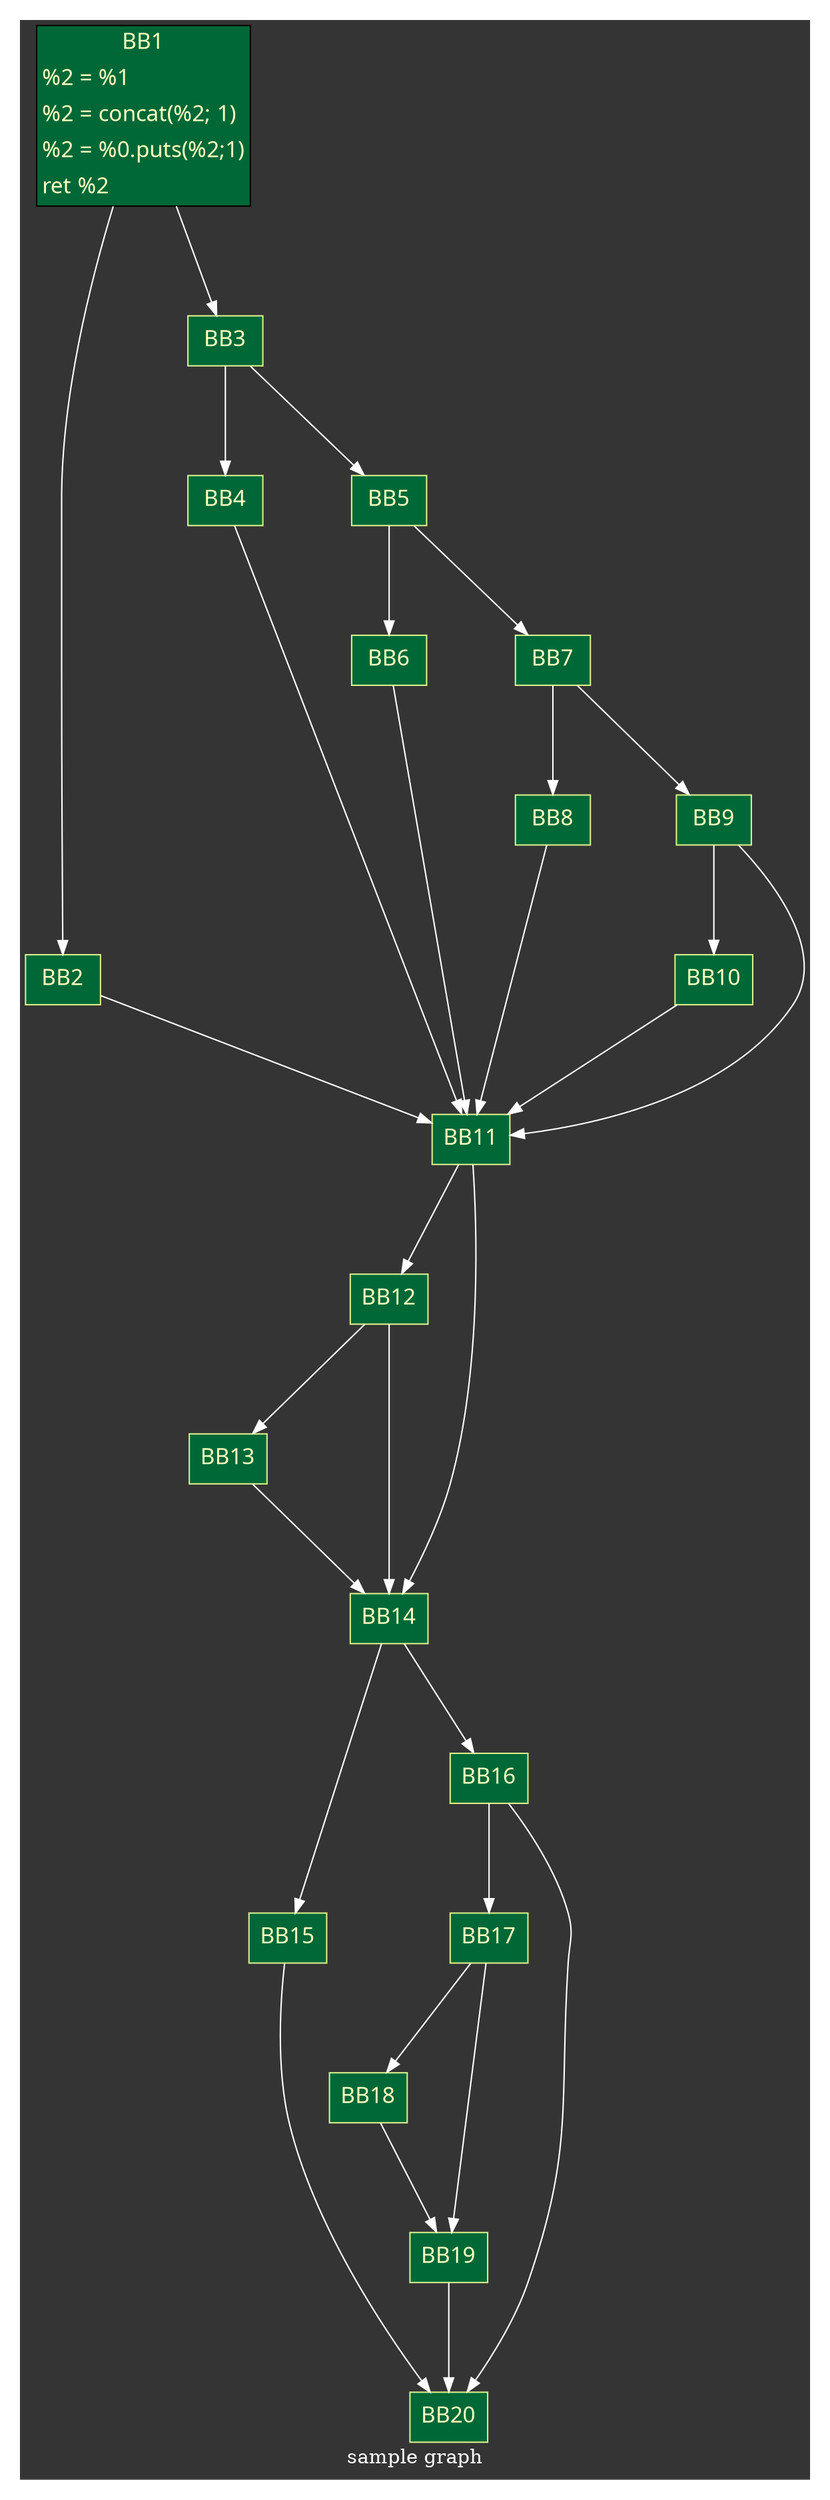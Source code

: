 digraph graph_name {
  graph [
    charset = "UTF-8";
    label = "sample graph",
    bgcolor = "#343434",
    fontcolor = white,
    rankdir = TB,
    margin = 0.2,
    splines = spline,
    nodesep = 0.8,
    ranksep = 1.1
  ];

  node [
    colorscheme = "rdylgn11"
    shape = box,
    style = "solid,filled",
    fontsize = 16,
    fontcolor = 6,
    fontname = "Migu 1M",
    color = 7,
    fillcolor = 11,
  ];

  edge [
    style = solid,
    fontsize = 14,
    fontcolor = white,
    fontname = "Migu 1M",
    color = white,
    labelfloat = true,
    labeldistance = 2.5,
    labelangle = 70
  ];

  // node define
  BB1 [
		shape=plain
		label=<<table border="0" cellspacing="0" cellpadding="4">
			<tr> <td> BB1 </td> </tr>
			<tr> <td align="left">%2 = %1</td> </tr>
			<tr> <td align="left">%2 = concat(%2; 1)</td> </tr>
			<tr> <td align="left">%2 = %0.puts(%2;1)</td> </tr>
			<tr> <td align="left">ret %2</td> </tr>
		</table>>
	];
  BB2;
  BB3;
  BB4;
  BB5;
  BB6;
  BB7;
  BB8;
  BB9;
  BB10;
  BB11;
  BB12;
  BB13;
  BB14;
  BB15;
  BB16;
  BB17;
  BB18;
  BB19;
  BB20;

  // edge define
  BB1 -> BB2;
  BB1 -> BB3;
  BB2 -> BB11;
  BB3 -> BB4;
  BB3 -> BB5;
  BB4 -> BB11;
  BB5 -> BB6;
  BB5 -> BB7;
  BB6 -> BB11;
  BB7 -> BB8;
  BB7 -> BB9;
  BB8 -> BB11;
  BB9 -> BB10;
  BB9 -> BB11;
  BB10 -> BB11;
  BB11 -> BB12;
  BB11 -> BB14;
  BB12 -> BB13;
  BB12 -> BB14;
  BB13 -> BB14;
  BB14 -> BB15;
  BB14 -> BB16;
  BB15 -> BB20;
  BB16 -> BB17;
  BB16 -> BB20;
  BB17 -> BB18;
  BB17 -> BB19;
  BB18 -> BB19;
  BB19 -> BB20;
}